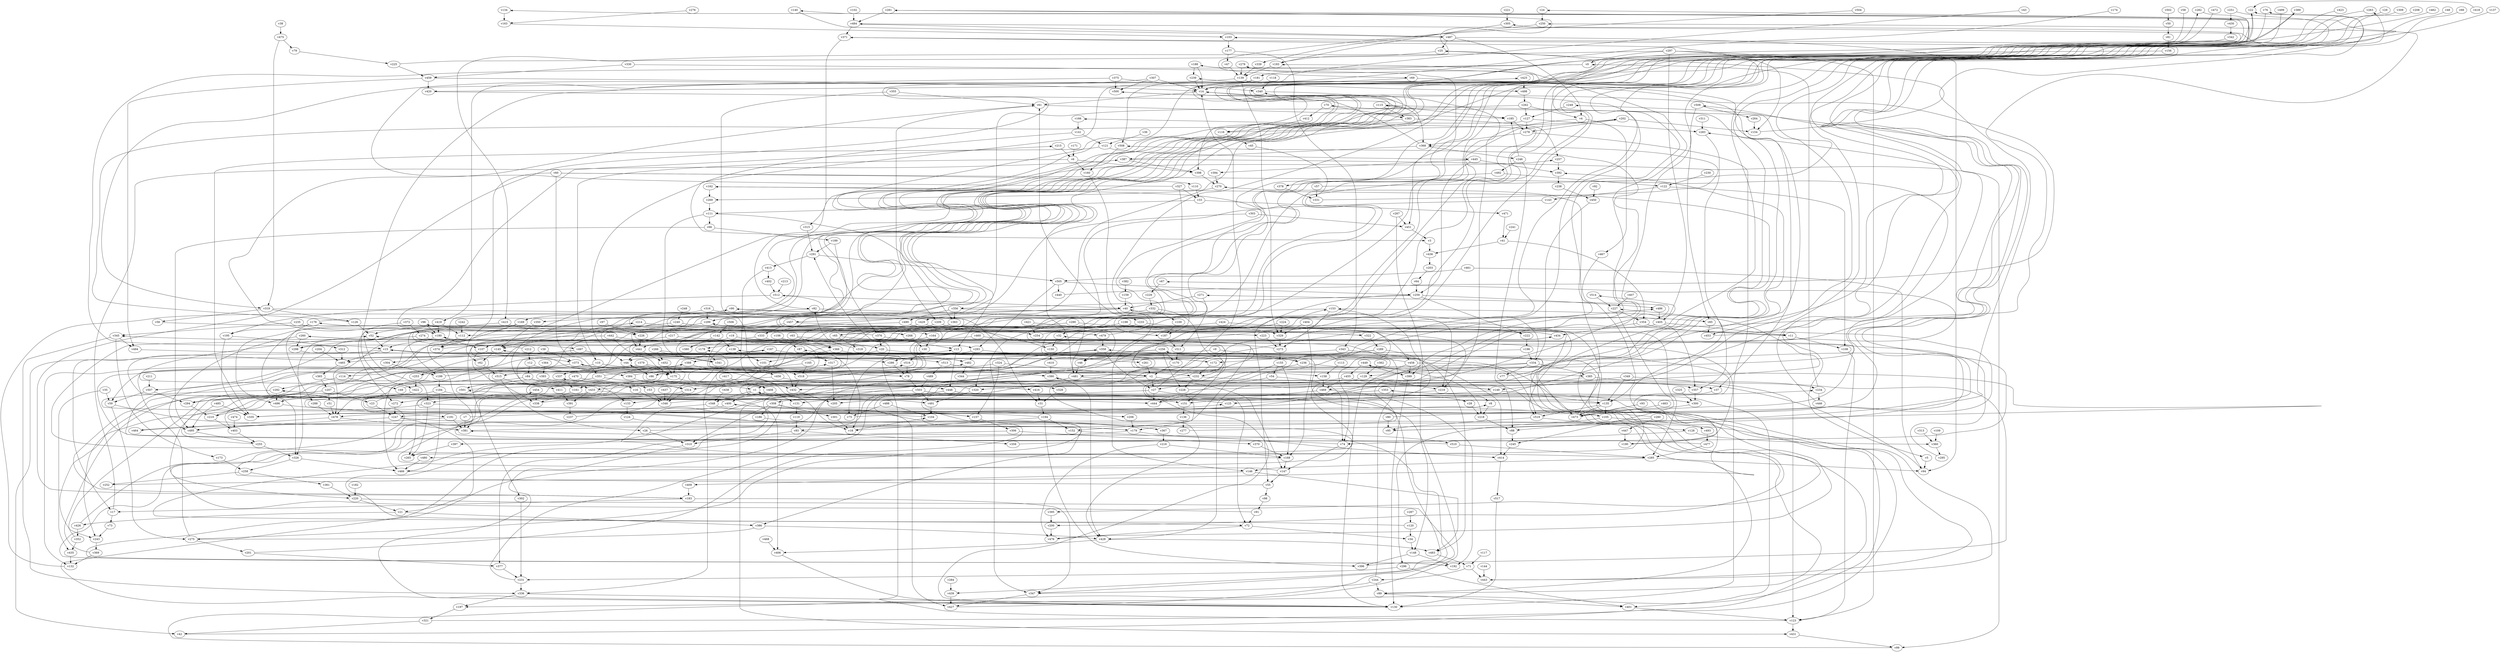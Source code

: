 // Benchmark game 778 - 520 vertices
// time_bound: 100
// targets: v423
digraph G {
    v0 [name="v0", player=1];
    v1 [name="v1", player=1];
    v2 [name="v2", player=0];
    v3 [name="v3", player=1];
    v4 [name="v4", player=0];
    v5 [name="v5", player=0];
    v6 [name="v6", player=1];
    v7 [name="v7", player=1];
    v8 [name="v8", player=0];
    v9 [name="v9", player=0];
    v10 [name="v10", player=0];
    v11 [name="v11", player=0];
    v12 [name="v12", player=1];
    v13 [name="v13", player=1];
    v14 [name="v14", player=0];
    v15 [name="v15", player=1];
    v16 [name="v16", player=0];
    v17 [name="v17", player=0];
    v18 [name="v18", player=1];
    v19 [name="v19", player=1];
    v20 [name="v20", player=1];
    v21 [name="v21", player=1];
    v22 [name="v22", player=0];
    v23 [name="v23", player=0];
    v24 [name="v24", player=1];
    v25 [name="v25", player=0];
    v26 [name="v26", player=1];
    v27 [name="v27", player=1];
    v28 [name="v28", player=0];
    v29 [name="v29", player=1];
    v30 [name="v30", player=1];
    v31 [name="v31", player=0];
    v32 [name="v32", player=1];
    v33 [name="v33", player=0];
    v34 [name="v34", player=0];
    v35 [name="v35", player=1];
    v36 [name="v36", player=1];
    v37 [name="v37", player=1];
    v38 [name="v38", player=0];
    v39 [name="v39", player=0];
    v40 [name="v40", player=1];
    v41 [name="v41", player=1];
    v42 [name="v42", player=1];
    v43 [name="v43", player=1];
    v44 [name="v44", player=0];
    v45 [name="v45", player=1];
    v46 [name="v46", player=0];
    v47 [name="v47", player=0];
    v48 [name="v48", player=0];
    v49 [name="v49", player=0];
    v50 [name="v50", player=1];
    v51 [name="v51", player=1];
    v52 [name="v52", player=0];
    v53 [name="v53", player=0];
    v54 [name="v54", player=1];
    v55 [name="v55", player=1];
    v56 [name="v56", player=1];
    v57 [name="v57", player=1];
    v58 [name="v58", player=0];
    v59 [name="v59", player=1];
    v60 [name="v60", player=1];
    v61 [name="v61", player=1];
    v62 [name="v62", player=1];
    v63 [name="v63", player=1];
    v64 [name="v64", player=0];
    v65 [name="v65", player=0];
    v66 [name="v66", player=1];
    v67 [name="v67", player=0];
    v68 [name="v68", player=0];
    v69 [name="v69", player=1];
    v70 [name="v70", player=0];
    v71 [name="v71", player=1];
    v72 [name="v72", player=1];
    v73 [name="v73", player=0];
    v74 [name="v74", player=0];
    v75 [name="v75", player=0];
    v76 [name="v76", player=1];
    v77 [name="v77", player=0];
    v78 [name="v78", player=1];
    v79 [name="v79", player=1];
    v80 [name="v80", player=1];
    v81 [name="v81", player=0];
    v82 [name="v82", player=1];
    v83 [name="v83", player=0];
    v84 [name="v84", player=0];
    v85 [name="v85", player=0];
    v86 [name="v86", player=0];
    v87 [name="v87", player=0];
    v88 [name="v88", player=0];
    v89 [name="v89", player=1];
    v90 [name="v90", player=1];
    v91 [name="v91", player=0];
    v92 [name="v92", player=0];
    v93 [name="v93", player=0];
    v94 [name="v94", player=0];
    v95 [name="v95", player=0];
    v96 [name="v96", player=1];
    v97 [name="v97", player=0];
    v98 [name="v98", player=1];
    v99 [name="v99", player=1];
    v100 [name="v100", player=0];
    v101 [name="v101", player=1];
    v102 [name="v102", player=0];
    v103 [name="v103", player=0];
    v104 [name="v104", player=0];
    v105 [name="v105", player=0];
    v106 [name="v106", player=1];
    v107 [name="v107", player=0];
    v108 [name="v108", player=1];
    v109 [name="v109", player=1];
    v110 [name="v110", player=0];
    v111 [name="v111", player=1];
    v112 [name="v112", player=0];
    v113 [name="v113", player=1];
    v114 [name="v114", player=1];
    v115 [name="v115", player=0];
    v116 [name="v116", player=1];
    v117 [name="v117", player=1];
    v118 [name="v118", player=0];
    v119 [name="v119", player=1];
    v120 [name="v120", player=1];
    v121 [name="v121", player=1];
    v122 [name="v122", player=0];
    v123 [name="v123", player=1];
    v124 [name="v124", player=1];
    v125 [name="v125", player=1];
    v126 [name="v126", player=1];
    v127 [name="v127", player=1];
    v128 [name="v128", player=1];
    v129 [name="v129", player=1];
    v130 [name="v130", player=1];
    v131 [name="v131", player=0];
    v132 [name="v132", player=1];
    v133 [name="v133", player=0];
    v134 [name="v134", player=0];
    v135 [name="v135", player=0];
    v136 [name="v136", player=0];
    v137 [name="v137", player=1];
    v138 [name="v138", player=1];
    v139 [name="v139", player=1];
    v140 [name="v140", player=1];
    v141 [name="v141", player=0];
    v142 [name="v142", player=1];
    v143 [name="v143", player=0];
    v144 [name="v144", player=0];
    v145 [name="v145", player=0];
    v146 [name="v146", player=1];
    v147 [name="v147", player=1];
    v148 [name="v148", player=0];
    v149 [name="v149", player=0];
    v150 [name="v150", player=0];
    v151 [name="v151", player=1];
    v152 [name="v152", player=1];
    v153 [name="v153", player=1];
    v154 [name="v154", player=1];
    v155 [name="v155", player=1];
    v156 [name="v156", player=0];
    v157 [name="v157", player=0];
    v158 [name="v158", player=1];
    v159 [name="v159", player=1];
    v160 [name="v160", player=0];
    v161 [name="v161", player=0];
    v162 [name="v162", player=1];
    v163 [name="v163", player=0];
    v164 [name="v164", player=0];
    v165 [name="v165", player=0];
    v166 [name="v166", player=0];
    v167 [name="v167", player=0];
    v168 [name="v168", player=0];
    v169 [name="v169", player=0];
    v170 [name="v170", player=0];
    v171 [name="v171", player=1];
    v172 [name="v172", player=0];
    v173 [name="v173", player=1];
    v174 [name="v174", player=1];
    v175 [name="v175", player=0];
    v176 [name="v176", player=0];
    v177 [name="v177", player=0];
    v178 [name="v178", player=1];
    v179 [name="v179", player=0];
    v180 [name="v180", player=1];
    v181 [name="v181", player=0];
    v182 [name="v182", player=0];
    v183 [name="v183", player=1];
    v184 [name="v184", player=0];
    v185 [name="v185", player=0];
    v186 [name="v186", player=1];
    v187 [name="v187", player=0];
    v188 [name="v188", player=1];
    v189 [name="v189", player=0];
    v190 [name="v190", player=1];
    v191 [name="v191", player=0];
    v192 [name="v192", player=1];
    v193 [name="v193", player=1];
    v194 [name="v194", player=0];
    v195 [name="v195", player=0];
    v196 [name="v196", player=1];
    v197 [name="v197", player=0];
    v198 [name="v198", player=1];
    v199 [name="v199", player=0];
    v200 [name="v200", player=0];
    v201 [name="v201", player=1];
    v202 [name="v202", player=0];
    v203 [name="v203", player=0];
    v204 [name="v204", player=1];
    v205 [name="v205", player=0];
    v206 [name="v206", player=0];
    v207 [name="v207", player=0];
    v208 [name="v208", player=0];
    v209 [name="v209", player=0];
    v210 [name="v210", player=0];
    v211 [name="v211", player=0];
    v212 [name="v212", player=1];
    v213 [name="v213", player=0];
    v214 [name="v214", player=1];
    v215 [name="v215", player=1];
    v216 [name="v216", player=1];
    v217 [name="v217", player=0];
    v218 [name="v218", player=1];
    v219 [name="v219", player=0];
    v220 [name="v220", player=1];
    v221 [name="v221", player=0];
    v222 [name="v222", player=1];
    v223 [name="v223", player=0];
    v224 [name="v224", player=0];
    v225 [name="v225", player=0];
    v226 [name="v226", player=1];
    v227 [name="v227", player=1];
    v228 [name="v228", player=1];
    v229 [name="v229", player=0];
    v230 [name="v230", player=1];
    v231 [name="v231", player=0];
    v232 [name="v232", player=0];
    v233 [name="v233", player=1];
    v234 [name="v234", player=1];
    v235 [name="v235", player=0];
    v236 [name="v236", player=1];
    v237 [name="v237", player=0];
    v238 [name="v238", player=1];
    v239 [name="v239", player=0];
    v240 [name="v240", player=0];
    v241 [name="v241", player=1];
    v242 [name="v242", player=0];
    v243 [name="v243", player=0];
    v244 [name="v244", player=1];
    v245 [name="v245", player=1];
    v246 [name="v246", player=1];
    v247 [name="v247", player=0];
    v248 [name="v248", player=0];
    v249 [name="v249", player=0];
    v250 [name="v250", player=0];
    v251 [name="v251", player=0];
    v252 [name="v252", player=0];
    v253 [name="v253", player=1];
    v254 [name="v254", player=1];
    v255 [name="v255", player=0];
    v256 [name="v256", player=1];
    v257 [name="v257", player=1];
    v258 [name="v258", player=0];
    v259 [name="v259", player=1];
    v260 [name="v260", player=1];
    v261 [name="v261", player=1];
    v262 [name="v262", player=0];
    v263 [name="v263", player=0];
    v264 [name="v264", player=1];
    v265 [name="v265", player=0];
    v266 [name="v266", player=0];
    v267 [name="v267", player=0];
    v268 [name="v268", player=1];
    v269 [name="v269", player=0];
    v270 [name="v270", player=1];
    v271 [name="v271", player=0];
    v272 [name="v272", player=0];
    v273 [name="v273", player=1];
    v274 [name="v274", player=0];
    v275 [name="v275", player=1];
    v276 [name="v276", player=1];
    v277 [name="v277", player=1];
    v278 [name="v278", player=1];
    v279 [name="v279", player=1];
    v280 [name="v280", player=1];
    v281 [name="v281", player=0];
    v282 [name="v282", player=1];
    v283 [name="v283", player=0];
    v284 [name="v284", player=0];
    v285 [name="v285", player=0];
    v286 [name="v286", player=0];
    v287 [name="v287", player=0];
    v288 [name="v288", player=1];
    v289 [name="v289", player=1];
    v290 [name="v290", player=1];
    v291 [name="v291", player=0];
    v292 [name="v292", player=1];
    v293 [name="v293", player=1];
    v294 [name="v294", player=0];
    v295 [name="v295", player=0];
    v296 [name="v296", player=1];
    v297 [name="v297", player=0];
    v298 [name="v298", player=0];
    v299 [name="v299", player=0];
    v300 [name="v300", player=0];
    v301 [name="v301", player=1];
    v302 [name="v302", player=0];
    v303 [name="v303", player=1];
    v304 [name="v304", player=0];
    v305 [name="v305", player=0];
    v306 [name="v306", player=0];
    v307 [name="v307", player=0];
    v308 [name="v308", player=1];
    v309 [name="v309", player=0];
    v310 [name="v310", player=0];
    v311 [name="v311", player=1];
    v312 [name="v312", player=0];
    v313 [name="v313", player=1];
    v314 [name="v314", player=1];
    v315 [name="v315", player=1];
    v316 [name="v316", player=0];
    v317 [name="v317", player=0];
    v318 [name="v318", player=1];
    v319 [name="v319", player=1];
    v320 [name="v320", player=1];
    v321 [name="v321", player=1];
    v322 [name="v322", player=1];
    v323 [name="v323", player=0];
    v324 [name="v324", player=0];
    v325 [name="v325", player=1];
    v326 [name="v326", player=0];
    v327 [name="v327", player=0];
    v328 [name="v328", player=1];
    v329 [name="v329", player=0];
    v330 [name="v330", player=0];
    v331 [name="v331", player=0];
    v332 [name="v332", player=0];
    v333 [name="v333", player=1];
    v334 [name="v334", player=1];
    v335 [name="v335", player=1];
    v336 [name="v336", player=0];
    v337 [name="v337", player=0];
    v338 [name="v338", player=1];
    v339 [name="v339", player=1];
    v340 [name="v340", player=1];
    v341 [name="v341", player=0];
    v342 [name="v342", player=0];
    v343 [name="v343", player=0];
    v344 [name="v344", player=1];
    v345 [name="v345", player=0];
    v346 [name="v346", player=1];
    v347 [name="v347", player=1];
    v348 [name="v348", player=0];
    v349 [name="v349", player=1];
    v350 [name="v350", player=1];
    v351 [name="v351", player=1];
    v352 [name="v352", player=1];
    v353 [name="v353", player=0];
    v354 [name="v354", player=1];
    v355 [name="v355", player=0];
    v356 [name="v356", player=1];
    v357 [name="v357", player=1];
    v358 [name="v358", player=0];
    v359 [name="v359", player=0];
    v360 [name="v360", player=0];
    v361 [name="v361", player=1];
    v362 [name="v362", player=0];
    v363 [name="v363", player=1];
    v364 [name="v364", player=1];
    v365 [name="v365", player=0];
    v366 [name="v366", player=0];
    v367 [name="v367", player=1];
    v368 [name="v368", player=0];
    v369 [name="v369", player=0];
    v370 [name="v370", player=0];
    v371 [name="v371", player=1];
    v372 [name="v372", player=0];
    v373 [name="v373", player=1];
    v374 [name="v374", player=1];
    v375 [name="v375", player=1];
    v376 [name="v376", player=1];
    v377 [name="v377", player=0];
    v378 [name="v378", player=1];
    v379 [name="v379", player=0];
    v380 [name="v380", player=0];
    v381 [name="v381", player=0];
    v382 [name="v382", player=0];
    v383 [name="v383", player=1];
    v384 [name="v384", player=1];
    v385 [name="v385", player=1];
    v386 [name="v386", player=0];
    v387 [name="v387", player=0];
    v388 [name="v388", player=1];
    v389 [name="v389", player=0];
    v390 [name="v390", player=0];
    v391 [name="v391", player=1];
    v392 [name="v392", player=0];
    v393 [name="v393", player=0];
    v394 [name="v394", player=0];
    v395 [name="v395", player=1];
    v396 [name="v396", player=0];
    v397 [name="v397", player=1];
    v398 [name="v398", player=0];
    v399 [name="v399", player=0];
    v400 [name="v400", player=0];
    v401 [name="v401", player=1];
    v402 [name="v402", player=1];
    v403 [name="v403", player=1];
    v404 [name="v404", player=0];
    v405 [name="v405", player=0];
    v406 [name="v406", player=1];
    v407 [name="v407", player=0];
    v408 [name="v408", player=1];
    v409 [name="v409", player=1];
    v410 [name="v410", player=1];
    v411 [name="v411", player=1];
    v412 [name="v412", player=1];
    v413 [name="v413", player=0];
    v414 [name="v414", player=1];
    v415 [name="v415", player=1];
    v416 [name="v416", player=0];
    v417 [name="v417", player=1];
    v418 [name="v418", player=0];
    v419 [name="v419", player=1];
    v420 [name="v420", player=0];
    v421 [name="v421", player=1];
    v422 [name="v422", player=0];
    v423 [name="v423", player=1, target=1];
    v424 [name="v424", player=0];
    v425 [name="v425", player=1];
    v426 [name="v426", player=1];
    v427 [name="v427", player=1];
    v428 [name="v428", player=0];
    v429 [name="v429", player=1];
    v430 [name="v430", player=0];
    v431 [name="v431", player=1];
    v432 [name="v432", player=0];
    v433 [name="v433", player=0];
    v434 [name="v434", player=0];
    v435 [name="v435", player=0];
    v436 [name="v436", player=0];
    v437 [name="v437", player=0];
    v438 [name="v438", player=1];
    v439 [name="v439", player=0];
    v440 [name="v440", player=1];
    v441 [name="v441", player=1];
    v442 [name="v442", player=1];
    v443 [name="v443", player=0];
    v444 [name="v444", player=1];
    v445 [name="v445", player=1];
    v446 [name="v446", player=1];
    v447 [name="v447", player=1];
    v448 [name="v448", player=1];
    v449 [name="v449", player=0];
    v450 [name="v450", player=1];
    v451 [name="v451", player=0];
    v452 [name="v452", player=0];
    v453 [name="v453", player=0];
    v454 [name="v454", player=1];
    v455 [name="v455", player=1];
    v456 [name="v456", player=1];
    v457 [name="v457", player=0];
    v458 [name="v458", player=1];
    v459 [name="v459", player=0];
    v460 [name="v460", player=0];
    v461 [name="v461", player=1];
    v462 [name="v462", player=0];
    v463 [name="v463", player=0];
    v464 [name="v464", player=0];
    v465 [name="v465", player=0];
    v466 [name="v466", player=1];
    v467 [name="v467", player=0];
    v468 [name="v468", player=1];
    v469 [name="v469", player=0];
    v470 [name="v470", player=1];
    v471 [name="v471", player=0];
    v472 [name="v472", player=1];
    v473 [name="v473", player=1];
    v474 [name="v474", player=1];
    v475 [name="v475", player=1];
    v476 [name="v476", player=0];
    v477 [name="v477", player=0];
    v478 [name="v478", player=0];
    v479 [name="v479", player=0];
    v480 [name="v480", player=0];
    v481 [name="v481", player=1];
    v482 [name="v482", player=1];
    v483 [name="v483", player=1];
    v484 [name="v484", player=1];
    v485 [name="v485", player=0];
    v486 [name="v486", player=1];
    v487 [name="v487", player=1];
    v488 [name="v488", player=0];
    v489 [name="v489", player=1];
    v490 [name="v490", player=0];
    v491 [name="v491", player=0];
    v492 [name="v492", player=0];
    v493 [name="v493", player=1];
    v494 [name="v494", player=1];
    v495 [name="v495", player=1];
    v496 [name="v496", player=0];
    v497 [name="v497", player=1];
    v498 [name="v498", player=1];
    v499 [name="v499", player=0];
    v500 [name="v500", player=1];
    v501 [name="v501", player=1];
    v502 [name="v502", player=1];
    v503 [name="v503", player=1];
    v504 [name="v504", player=1];
    v505 [name="v505", player=0];
    v506 [name="v506", player=1];
    v507 [name="v507", player=1];
    v508 [name="v508", player=0];
    v509 [name="v509", player=1];
    v510 [name="v510", player=1];
    v511 [name="v511", player=0];
    v512 [name="v512", player=0];
    v513 [name="v513", player=1];
    v514 [name="v514", player=0];
    v515 [name="v515", player=1];
    v516 [name="v516", player=0];
    v517 [name="v517", player=0];
    v518 [name="v518", player=1];
    v519 [name="v519", player=1];

    v0 -> v15 [constraint="t < 9"];
    v1 -> v400;
    v2 -> v431;
    v3 -> v436;
    v4 -> v219;
    v5 -> v94;
    v6 -> v398;
    v7 -> v299 [constraint="t mod 5 == 4"];
    v8 -> v218;
    v9 -> v236;
    v10 -> v232;
    v11 -> v514 [constraint="t mod 2 == 0"];
    v12 -> v84;
    v13 -> v448;
    v14 -> v187 [constraint="t >= 4"];
    v15 -> v465;
    v16 -> v346;
    v17 -> v73;
    v18 -> v104 [constraint="t mod 2 == 1"];
    v19 -> v179;
    v20 -> v433;
    v21 -> v386;
    v22 -> v152 [constraint="t >= 2"];
    v23 -> v8 [constraint="t >= 1"];
    v24 -> v250;
    v25 -> v193;
    v26 -> v178 [constraint="t >= 3"];
    v27 -> v131;
    v28 -> v218;
    v29 -> v298 [constraint="t < 8"];
    v30 -> v516;
    v31 -> v194;
    v32 -> v150;
    v33 -> v111;
    v34 -> v148;
    v35 -> v59;
    v36 -> v121;
    v37 -> v197 [constraint="t >= 2"];
    v38 -> v475;
    v39 -> v373;
    v40 -> v299;
    v41 -> v436;
    v42 -> v176 [constraint="t < 5"];
    v43 -> v183 [constraint="t mod 5 == 3"];
    v44 -> v86;
    v45 -> v192 [constraint="t < 6"];
    v46 -> v481;
    v47 -> v139;
    v48 -> v89 [constraint="t >= 5"];
    v49 -> v153 [constraint="t >= 4"];
    v50 -> v81;
    v51 -> v478;
    v52 -> v15;
    v53 -> v346;
    v54 -> v74;
    v55 -> v193 [constraint="t >= 4"];
    v56 -> v432 [constraint="t < 14"];
    v57 -> v263 [constraint="t >= 3"];
    v58 -> v82 [constraint="t mod 3 == 0"];
    v59 -> v179 [constraint="t mod 3 == 0"];
    v60 -> v5 [constraint="t >= 4"];
    v61 -> v209;
    v62 -> v515;
    v63 -> v386 [constraint="t mod 4 == 1"];
    v64 -> v259;
    v65 -> v190 [constraint="t >= 5"];
    v66 -> v495;
    v67 -> v229;
    v68 -> v453 [constraint="t < 15"];
    v69 -> v37;
    v70 -> v383;
    v71 -> v244;
    v72 -> v476;
    v73 -> v243;
    v74 -> v454 [constraint="t >= 4"];
    v75 -> v96 [constraint="t < 14"];
    v76 -> v322 [constraint="t < 8"];
    v77 -> v87 [constraint="t < 12"];
    v78 -> v281 [constraint="t mod 3 == 0"];
    v79 -> v225;
    v80 -> v305 [constraint="t mod 5 == 3"];
    v81 -> v156;
    v82 -> v233;
    v83 -> v310;
    v84 -> v16;
    v85 -> v453;
    v86 -> v90 [constraint="t mod 3 == 1"];
    v87 -> v317;
    v88 -> v245;
    v89 -> v401;
    v90 -> v169;
    v91 -> v299 [constraint="t < 9"];
    v92 -> v450;
    v93 -> v473;
    v94 -> v337 [constraint="t < 13"];
    v95 -> v24 [constraint="t mod 2 == 0"];
    v96 -> v180;
    v97 -> v226;
    v98 -> v91;
    v99 -> v501 [constraint="t >= 4"];
    v100 -> v187;
    v101 -> v518;
    v102 -> v484;
    v103 -> v177;
    v104 -> v13 [constraint="t < 11"];
    v105 -> v493;
    v106 -> v87;
    v107 -> v338;
    v108 -> v123;
    v109 -> v360;
    v110 -> v33;
    v111 -> v363;
    v112 -> v374;
    v113 -> v304 [constraint="t mod 5 == 3"];
    v114 -> v292;
    v115 -> v185;
    v116 -> v45;
    v117 -> v71;
    v118 -> v340;
    v119 -> v83;
    v120 -> v153 [constraint="t mod 2 == 0"];
    v121 -> v445;
    v122 -> v108;
    v123 -> v291;
    v124 -> v179 [constraint="t >= 5"];
    v125 -> v1 [constraint="t >= 3"];
    v126 -> v202 [constraint="t >= 2"];
    v127 -> v278;
    v128 -> v360;
    v129 -> v219;
    v130 -> v371 [constraint="t mod 2 == 0"];
    v131 -> v119;
    v132 -> v90 [constraint="t mod 5 == 0"];
    v133 -> v124;
    v134 -> v163;
    v135 -> v519;
    v136 -> v277;
    v137 -> v95 [constraint="t >= 2"];
    v138 -> v395 [constraint="t >= 2"];
    v139 -> v498;
    v140 -> v487 [constraint="t >= 5"];
    v141 -> v121;
    v142 -> v380;
    v143 -> v78 [constraint="t >= 2"];
    v144 -> v443;
    v145 -> v414;
    v146 -> v483;
    v147 -> v358 [constraint="t < 14"];
    v148 -> v396;
    v149 -> v125;
    v150 -> v410;
    v151 -> v136;
    v152 -> v414 [constraint="t mod 5 == 0"];
    v153 -> v457;
    v154 -> v25 [constraint="t mod 4 == 1"];
    v155 -> v444;
    v156 -> v507 [constraint="t < 14"];
    v157 -> v306;
    v158 -> v469;
    v159 -> v40;
    v160 -> v146;
    v161 -> v338;
    v162 -> v269;
    v163 -> v103 [constraint="t < 15"];
    v164 -> v285 [constraint="t >= 2"];
    v165 -> v149 [constraint="t < 15"];
    v166 -> v141;
    v167 -> v513;
    v168 -> v147;
    v169 -> v223;
    v170 -> v2;
    v171 -> v6;
    v172 -> v232;
    v173 -> v258;
    v174 -> v3 [constraint="t < 14"];
    v175 -> v161;
    v176 -> v188 [constraint="t mod 5 == 0"];
    v177 -> v343;
    v178 -> v341;
    v179 -> v510;
    v180 -> v61 [constraint="t >= 1"];
    v181 -> v508;
    v182 -> v220;
    v183 -> v347;
    v184 -> v466;
    v185 -> v278;
    v186 -> v480 [constraint="t < 9"];
    v187 -> v511;
    v188 -> v14;
    v189 -> v376;
    v190 -> v400 [constraint="t mod 5 == 4"];
    v191 -> v495 [constraint="t < 11"];
    v192 -> v292 [constraint="t >= 2"];
    v193 -> v139;
    v194 -> v44 [constraint="t < 12"];
    v195 -> v312;
    v196 -> v300 [constraint="t mod 3 == 0"];
    v197 -> v321;
    v198 -> v347;
    v199 -> v358 [constraint="t mod 4 == 0"];
    v200 -> v476;
    v201 -> v345 [constraint="t >= 5"];
    v202 -> v154;
    v203 -> v64;
    v204 -> v465;
    v205 -> v392 [constraint="t >= 4"];
    v206 -> v179;
    v207 -> v23;
    v208 -> v158 [constraint="t < 5"];
    v209 -> v112;
    v210 -> v317 [constraint="t >= 4"];
    v211 -> v507;
    v212 -> v214 [constraint="t >= 3"];
    v213 -> v512;
    v214 -> v164;
    v215 -> v6;
    v216 -> v168;
    v217 -> v107;
    v218 -> v88;
    v219 -> v191 [constraint="t < 8"];
    v220 -> v439 [constraint="t mod 2 == 0"];
    v221 -> v305;
    v222 -> v196;
    v223 -> v273;
    v224 -> v385 [constraint="t < 6"];
    v225 -> v281 [constraint="t < 13"];
    v226 -> v441;
    v227 -> v245;
    v228 -> v249 [constraint="t >= 4"];
    v229 -> v332;
    v230 -> v122;
    v231 -> v486 [constraint="t >= 1"];
    v232 -> v314;
    v233 -> v65;
    v234 -> v0;
    v235 -> v345;
    v236 -> v481;
    v237 -> v103 [constraint="t >= 1"];
    v238 -> v450;
    v239 -> v14;
    v240 -> v145;
    v241 -> v41;
    v242 -> v112;
    v243 -> v369;
    v244 -> v89;
    v245 -> v414;
    v246 -> v185;
    v247 -> v443 [constraint="t < 15"];
    v248 -> v240;
    v249 -> v127;
    v250 -> v339 [constraint="t < 12"];
    v251 -> v116 [constraint="t >= 3"];
    v252 -> v15 [constraint="t mod 4 == 0"];
    v253 -> v167 [constraint="t < 11"];
    v254 -> v250 [constraint="t < 8"];
    v255 -> v512 [constraint="t mod 3 == 2"];
    v256 -> v170;
    v257 -> v392;
    v258 -> v252;
    v259 -> v222;
    v260 -> v20;
    v261 -> v2;
    v262 -> v127;
    v263 -> v491 [constraint="t mod 2 == 0"];
    v264 -> v154;
    v265 -> v70 [constraint="t mod 3 == 0"];
    v266 -> v428 [constraint="t < 5"];
    v267 -> v451;
    v268 -> v215 [constraint="t mod 5 == 1"];
    v269 -> v111;
    v270 -> v269;
    v271 -> v40;
    v272 -> v247;
    v273 -> v202 [constraint="t >= 3"];
    v274 -> v298;
    v275 -> v8 [constraint="t < 15"];
    v276 -> v163 [constraint="t mod 5 == 0"];
    v277 -> v1 [constraint="t >= 4"];
    v278 -> v368;
    v279 -> v139;
    v280 -> v138 [constraint="t >= 5"];
    v281 -> v484 [constraint="t >= 4"];
    v282 -> v322 [constraint="t >= 4"];
    v283 -> v357;
    v284 -> v439;
    v285 -> v94;
    v286 -> v78;
    v287 -> v120;
    v288 -> v478;
    v289 -> v72 [constraint="t mod 3 == 1"];
    v290 -> v65;
    v291 -> v413;
    v292 -> v105 [constraint="t < 5"];
    v293 -> v261;
    v294 -> v22 [constraint="t mod 5 == 0"];
    v295 -> v260 [constraint="t mod 2 == 1"];
    v296 -> v231;
    v297 -> v405;
    v298 -> v416 [constraint="t < 8"];
    v299 -> v52;
    v300 -> v168 [constraint="t >= 1"];
    v301 -> v18;
    v302 -> v231;
    v303 -> v451;
    v304 -> v199;
    v305 -> v193 [constraint="t >= 3"];
    v306 -> v370;
    v307 -> v319 [constraint="t mod 2 == 1"];
    v308 -> v427;
    v309 -> v300 [constraint="t < 9"];
    v310 -> v130 [constraint="t < 6"];
    v311 -> v283;
    v312 -> v465;
    v313 -> v360;
    v314 -> v294 [constraint="t >= 3"];
    v315 -> v291;
    v316 -> v299;
    v317 -> v205;
    v318 -> v82;
    v319 -> v31;
    v320 -> v180 [constraint="t < 15"];
    v321 -> v353 [constraint="t < 5"];
    v322 -> v289;
    v323 -> v265;
    v324 -> v2;
    v325 -> v300;
    v326 -> v466;
    v327 -> v425 [constraint="t < 10"];
    v328 -> v31;
    v329 -> v273;
    v330 -> v459;
    v331 -> v368 [constraint="t >= 5"];
    v332 -> v100;
    v333 -> v18;
    v334 -> v515 [constraint="t mod 2 == 1"];
    v335 -> v125 [constraint="t >= 2"];
    v336 -> v197;
    v337 -> v76 [constraint="t >= 5"];
    v338 -> v256 [constraint="t mod 2 == 1"];
    v339 -> v139;
    v340 -> v210 [constraint="t mod 3 == 2"];
    v341 -> v346;
    v342 -> v293 [constraint="t >= 4"];
    v343 -> v46;
    v344 -> v32 [constraint="t mod 5 == 4"];
    v345 -> v494;
    v346 -> v234 [constraint="t mod 2 == 1"];
    v347 -> v427;
    v348 -> v157;
    v349 -> v135;
    v350 -> v145;
    v351 -> v162 [constraint="t mod 5 == 0"];
    v352 -> v340 [constraint="t < 5"];
    v353 -> v401;
    v354 -> v11;
    v355 -> v432;
    v356 -> v490;
    v357 -> v300;
    v358 -> v220 [constraint="t < 8"];
    v359 -> v145 [constraint="t >= 4"];
    v360 -> v295;
    v361 -> v220;
    v362 -> v129;
    v363 -> v482 [constraint="t >= 2"];
    v364 -> v393;
    v365 -> v89 [constraint="t mod 3 == 1"];
    v366 -> v101;
    v367 -> v140 [constraint="t < 8"];
    v368 -> v246;
    v369 -> v134 [constraint="t >= 5"];
    v370 -> v168;
    v371 -> v83 [constraint="t < 13"];
    v372 -> v274;
    v373 -> v2;
    v374 -> v67 [constraint="t mod 2 == 1"];
    v375 -> v419;
    v376 -> v25 [constraint="t < 12"];
    v377 -> v231;
    v378 -> v331;
    v379 -> v175;
    v380 -> v22 [constraint="t >= 5"];
    v381 -> v292 [constraint="t >= 1"];
    v382 -> v159;
    v383 -> v116;
    v384 -> v482 [constraint="t mod 4 == 3"];
    v385 -> v469;
    v386 -> v275;
    v387 -> v99;
    v388 -> v337;
    v389 -> v200 [constraint="t mod 5 == 2"];
    v390 -> v428;
    v391 -> v237;
    v392 -> v238;
    v393 -> v53;
    v394 -> v270;
    v395 -> v200;
    v396 -> v390 [constraint="t >= 4"];
    v397 -> v265;
    v398 -> v270;
    v399 -> v130;
    v400 -> v434 [constraint="t mod 5 == 1"];
    v401 -> v123;
    v402 -> v512;
    v403 -> v388 [constraint="t >= 1"];
    v404 -> v329;
    v405 -> v357;
    v406 -> v130 [constraint="t < 13"];
    v407 -> v227;
    v408 -> v496 [constraint="t < 14"];
    v409 -> v183;
    v410 -> v390;
    v411 -> v391;
    v412 -> v314 [constraint="t < 10"];
    v413 -> v18;
    v414 -> v517;
    v415 -> v199;
    v416 -> v484 [constraint="t mod 2 == 0"];
    v417 -> v408;
    v418 -> v22 [constraint="t < 5"];
    v419 -> v496;
    v420 -> v172 [constraint="t >= 2"];
    v421 -> v254;
    v422 -> v243 [constraint="t < 6"];
    v423 -> v86 [constraint="t mod 5 == 2"];
    v424 -> v32;
    v425 -> v498;
    v426 -> v389 [constraint="t < 12"];
    v427 -> v381 [constraint="t < 11"];
    v428 -> v483;
    v429 -> v222;
    v430 -> v342;
    v431 -> v99;
    v432 -> v205;
    v433 -> v406;
    v434 -> v257 [constraint="t < 11"];
    v435 -> v132;
    v436 -> v203;
    v437 -> v346;
    v438 -> v348;
    v439 -> v427;
    v440 -> v500 [constraint="t < 7"];
    v441 -> v452;
    v442 -> v302;
    v443 -> v227 [constraint="t >= 3"];
    v444 -> v508 [constraint="t mod 2 == 0"];
    v445 -> v392;
    v446 -> v509 [constraint="t >= 2"];
    v447 -> v190;
    v448 -> v308;
    v449 -> v399;
    v450 -> v334;
    v451 -> v3;
    v452 -> v175;
    v453 -> v283 [constraint="t >= 3"];
    v454 -> v338;
    v455 -> v320;
    v456 -> v433;
    v457 -> v254;
    v458 -> v166 [constraint="t mod 4 == 2"];
    v459 -> v420;
    v460 -> v151;
    v461 -> v94;
    v462 -> v347 [constraint="t mod 2 == 0"];
    v463 -> v473;
    v464 -> v449 [constraint="t mod 2 == 0"];
    v465 -> v365;
    v466 -> v279 [constraint="t mod 2 == 0"];
    v467 -> v135;
    v468 -> v406;
    v469 -> v151;
    v470 -> v501;
    v471 -> v41;
    v472 -> v183 [constraint="t mod 2 == 1"];
    v473 -> v115 [constraint="t >= 2"];
    v474 -> v403;
    v475 -> v319;
    v476 -> v162 [constraint="t >= 3"];
    v477 -> v516 [constraint="t >= 2"];
    v478 -> v464;
    v479 -> v358;
    v480 -> v466;
    v481 -> v1;
    v482 -> v344;
    v483 -> v71;
    v484 -> v371;
    v485 -> v335;
    v486 -> v405;
    v487 -> v94;
    v488 -> v75;
    v489 -> v503;
    v490 -> v479;
    v491 -> v373 [constraint="t mod 5 == 2"];
    v492 -> v122;
    v493 -> v477;
    v494 -> v478 [constraint="t mod 4 == 2"];
    v495 -> v255 [constraint="t mod 4 == 0"];
    v496 -> v367 [constraint="t < 9"];
    v497 -> v135 [constraint="t mod 4 == 1"];
    v498 -> v262;
    v499 -> v420 [constraint="t >= 2"];
    v500 -> v130 [constraint="t < 8"];
    v501 -> v271 [constraint="t >= 2"];
    v502 -> v50;
    v503 -> v491;
    v504 -> v69 [constraint="t mod 4 == 1"];
    v505 -> v293;
    v506 -> v142;
    v507 -> v59;
    v508 -> v160;
    v509 -> v85;
    v510 -> v282 [constraint="t >= 5"];
    v511 -> v96 [constraint="t < 13"];
    v512 -> v40;
    v513 -> v390;
    v514 -> v227;
    v515 -> v411;
    v516 -> v44 [constraint="t < 10"];
    v517 -> v130;
    v518 -> v239 [constraint="t mod 2 == 0"];
    v519 -> v95;
    v259 -> v356;
    v385 -> v234;
    v445 -> v259;
    v356 -> v363;
    v316 -> v381;
    v260 -> v298;
    v419 -> v112;
    v216 -> v476;
    v194 -> v18;
    v246 -> v492;
    v384 -> v314;
    v355 -> v61;
    v266 -> v341;
    v33 -> v471;
    v334 -> v40;
    v40 -> v429;
    v289 -> v483;
    v293 -> v388;
    v314 -> v346;
    v220 -> v21;
    v60 -> v351;
    v2 -> v147;
    v296 -> v401;
    v473 -> v270;
    v184 -> v478;
    v513 -> v489;
    v196 -> v334;
    v324 -> v157;
    v308 -> v301;
    v518 -> v432;
    v141 -> v44;
    v14 -> v61;
    v321 -> v42;
    v207 -> v51;
    v57 -> v331;
    v15 -> v236;
    v456 -> v328;
    v511 -> v170;
    v184 -> v444;
    v4 -> v467;
    v457 -> v333;
    v477 -> v285;
    v379 -> v253;
    v234 -> v446;
    v236 -> v218;
    v262 -> v13;
    v60 -> v110;
    v307 -> v500;
    v303 -> v481;
    v232 -> v357;
    v294 -> v210;
    v164 -> v30;
    v505 -> v259;
    v433 -> v391;
    v63 -> v366;
    v307 -> v14;
    v505 -> v440;
    v177 -> v47;
    v383 -> v257;
    v333 -> v441;
    v429 -> v478;
    v15 -> v373;
    v54 -> v27;
    v371 -> v315;
    v106 -> v366;
    v275 -> v201;
    v358 -> v75;
    v368 -> v387;
    v7 -> v381;
    v330 -> v451;
    v256 -> v228;
    v515 -> v26;
    v426 -> v352;
    v336 -> v130;
    v115 -> v383;
    v256 -> v44;
    v512 -> v195;
    v153 -> v399;
    v491 -> v104;
    v478 -> v381;
    v74 -> v147;
    v297 -> v0;
    v175 -> v408;
    v212 -> v12;
    v35 -> v435;
    v6 -> v160;
    v128 -> v74;
    v319 -> v56;
    v247 -> v21;
    v246 -> v88;
    v457 -> v336;
    v149 -> v135;
    v334 -> v385;
    v65 -> v318;
    v183 -> v17;
    v147 -> v55;
    v135 -> v473;
    v319 -> v126;
    v408 -> v131;
    v487 -> v25;
    v348 -> v247;
    v387 -> v398;
    v497 -> v286;
    v327 -> v187;
    v292 -> v496;
    v323 -> v243;
    v217 -> v366;
    v15 -> v17;
    v278 -> v130;
    v386 -> v428;
    v262 -> v4;
    v72 -> v34;
    v289 -> v172;
    v123 -> v431;
    v12 -> v175;
    v17 -> v387;
    v60 -> v62;
    v487 -> v4;
    v256 -> v286;
    v345 -> v336;
    v368 -> v14;
    v405 -> v326;
    v115 -> v368;
    v388 -> v456;
    v516 -> v78;
    v153 -> v273;
    v334 -> v129;
    v59 -> v275;
    v428 -> v406;
    v259 -> v486;
    v199 -> v184;
    v71 -> v443;
    v19 -> v145;
    v308 -> v186;
    v111 -> v341;
    v306 -> v377;
    v27 -> v444;
    v180 -> v15;
    v356 -> v219;
    v139 -> v329;
    v503 -> v151;
    v372 -> v323;
    v66 -> v189;
    v366 -> v482;
    v479 -> v61;
    v201 -> v377;
    v266 -> v452;
    v176 -> v195;
    v268 -> v30;
    v365 -> v207;
    v349 -> v123;
    v308 -> v310;
    v194 -> v396;
    v449 -> v455;
    v490 -> v441;
    v458 -> v399;
    v90 -> v481;
    v297 -> v154;
    v376 -> v13;
    v293 -> v482;
    v413 -> v402;
    v105 -> v296;
    v345 -> v173;
    v0 -> v181;
    v351 -> v265;
    v324 -> v114;
    v176 -> v288;
    v189 -> v291;
    v481 -> v149;
    v285 -> v146;
    v416 -> v31;
    v373 -> v132;
    v198 -> v329;
    v127 -> v398;
    v129 -> v428;
    v155 -> v168;
    v122 -> v143;
    v232 -> v228;
    v334 -> v77;
    v169 -> v374;
    v23 -> v247;
    v358 -> v27;
    v27 -> v14;
    v70 -> v412;
    v179 -> v397;
    v9 -> v320;
    v415 -> v226;
    v349 -> v149;
    v470 -> v1;
    v120 -> v34;
    v195 -> v335;
    v332 -> v350;
    v421 -> v46;
    v146 -> v409;
    v207 -> v294;
    v271 -> v511;
    v244 -> v347;
    v424 -> v74;
    v167 -> v175;
    v210 -> v403;
    v458 -> v130;
    v469 -> v192;
    v148 -> v192;
    v188 -> v239;
    v55 -> v98;
    v291 -> v505;
    v461 -> v505;
    v26 -> v310;
    v433 -> v323;
    v139 -> v422;
    v11 -> v108;
    v358 -> v46;
    v492 -> v378;
    v475 -> v79;
    v332 -> v232;
    v181 -> v14;
    v27 -> v28;
    v352 -> v435;
    v145 -> v62;
    v354 -> v434;
    v316 -> v285;
    v258 -> v361;
    v169 -> v326;
    v290 -> v458;
    v82 -> v133;
    v138 -> v101;
    v507 -> v294;
    v194 -> v152;
    v273 -> v155;
    v114 -> v49;
    v235 -> v180;
    v375 -> v340;
    v6 -> v10;
    v503 -> v272;
    v267 -> v148;
    v353 -> v205;
    v510 -> v285;
    v202 -> v278;
    v459 -> v494;
    v327 -> v33;
    v379 -> v432;
    v91 -> v72;
    v83 -> v359;
    v403 -> v255;
    v320 -> v491;
    v253 -> v422;
    v225 -> v459;
    v375 -> v500;
    v244 -> v52;
    v460 -> v178;
    v224 -> v329;
    v280 -> v447;
    v121 -> v335;
    v247 -> v495;
    v337 -> v161;
    v259 -> v55;
    v280 -> v88;
    v408 -> v133;
    v40 -> v85;
    v180 -> v107;
    v251 -> v430;
    v488 -> v104;
    v274 -> v497;
    v297 -> v123;
    v214 -> v272;
    v231 -> v336;
    v400 -> v335;
    v191 -> v381;
    v41 -> v354;
    v419 -> v180;
    v111 -> v66;
    v10 -> v59;
    v405 -> v11;
    v442 -> v175;
    v127 -> v283;
    v404 -> v168;
    v80 -> v95;
    v445 -> v394;
    v455 -> v469;
    v326 -> v258;
    v145 -> v42;
    v297 -> v415;
    v323 -> v157;
    v367 -> v216;
    v233 -> v222;
    v69 -> v14;
    v135 -> v105;
    v509 -> v264;
    v227 -> v354;
    v448 -> v72;
    v485 -> v495;
    v275 -> v52;
    v369 -> v132;
    v299 -> v150;
    v142 -> v138;
    v455 -> v37;
    v240 -> v268;
    v351 -> v448;
    v1 -> v348;
    v497 -> v465;
    v20 -> v172;
    v61 -> v185;
    v400 -> v206;
    v260 -> v495;
    v458 -> v519;
    v442 -> v20;
    v376 -> v20;
    v165 -> v518;
    v107 -> v384;
    v84 -> v466;
    v343 -> v473;
    v484 -> v487;
    v113 -> v158;
    v2 -> v27;
    v459 -> v14;
    v519 -> v128;
    v126 -> v52;
    v21 -> v426;
    v78 -> v503;
    v255 -> v326;
    v209 -> v519;
    v155 -> v54;
}
